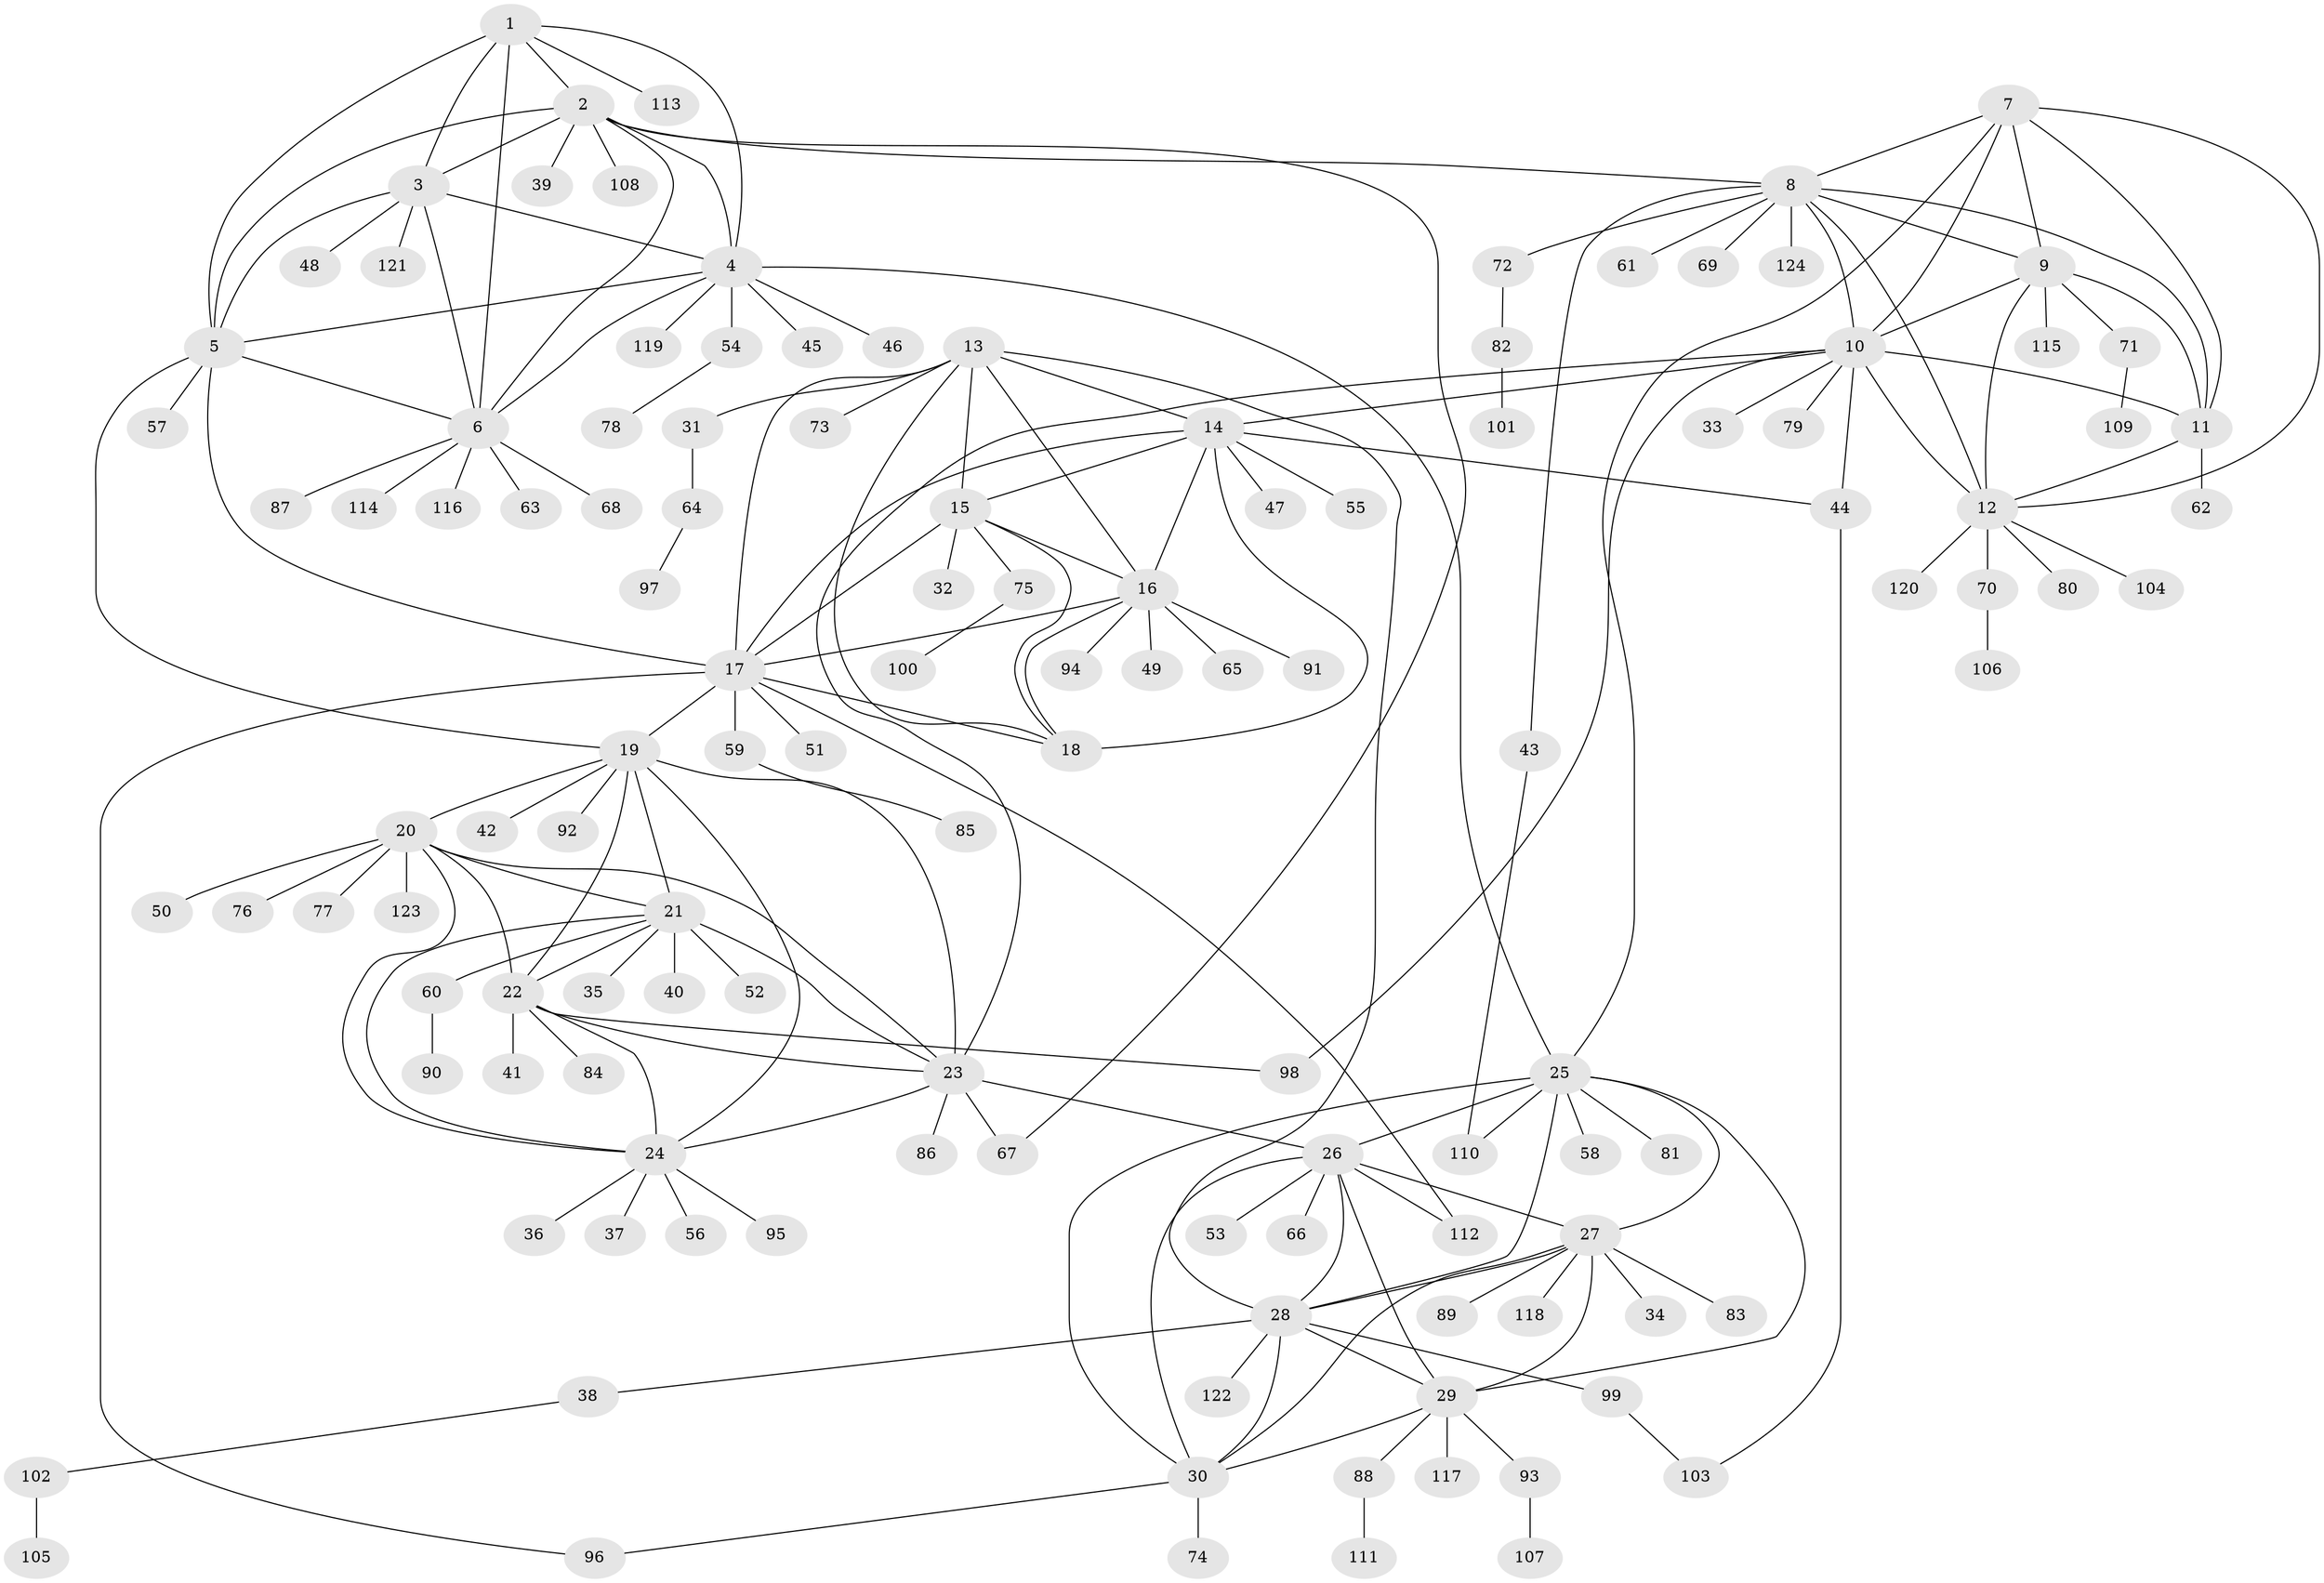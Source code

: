 // Generated by graph-tools (version 1.1) at 2025/26/03/09/25 03:26:42]
// undirected, 124 vertices, 186 edges
graph export_dot {
graph [start="1"]
  node [color=gray90,style=filled];
  1;
  2;
  3;
  4;
  5;
  6;
  7;
  8;
  9;
  10;
  11;
  12;
  13;
  14;
  15;
  16;
  17;
  18;
  19;
  20;
  21;
  22;
  23;
  24;
  25;
  26;
  27;
  28;
  29;
  30;
  31;
  32;
  33;
  34;
  35;
  36;
  37;
  38;
  39;
  40;
  41;
  42;
  43;
  44;
  45;
  46;
  47;
  48;
  49;
  50;
  51;
  52;
  53;
  54;
  55;
  56;
  57;
  58;
  59;
  60;
  61;
  62;
  63;
  64;
  65;
  66;
  67;
  68;
  69;
  70;
  71;
  72;
  73;
  74;
  75;
  76;
  77;
  78;
  79;
  80;
  81;
  82;
  83;
  84;
  85;
  86;
  87;
  88;
  89;
  90;
  91;
  92;
  93;
  94;
  95;
  96;
  97;
  98;
  99;
  100;
  101;
  102;
  103;
  104;
  105;
  106;
  107;
  108;
  109;
  110;
  111;
  112;
  113;
  114;
  115;
  116;
  117;
  118;
  119;
  120;
  121;
  122;
  123;
  124;
  1 -- 2;
  1 -- 3;
  1 -- 4;
  1 -- 5;
  1 -- 6;
  1 -- 113;
  2 -- 3;
  2 -- 4;
  2 -- 5;
  2 -- 6;
  2 -- 8;
  2 -- 39;
  2 -- 67;
  2 -- 108;
  3 -- 4;
  3 -- 5;
  3 -- 6;
  3 -- 48;
  3 -- 121;
  4 -- 5;
  4 -- 6;
  4 -- 25;
  4 -- 45;
  4 -- 46;
  4 -- 54;
  4 -- 119;
  5 -- 6;
  5 -- 17;
  5 -- 19;
  5 -- 57;
  6 -- 63;
  6 -- 68;
  6 -- 87;
  6 -- 114;
  6 -- 116;
  7 -- 8;
  7 -- 9;
  7 -- 10;
  7 -- 11;
  7 -- 12;
  7 -- 25;
  8 -- 9;
  8 -- 10;
  8 -- 11;
  8 -- 12;
  8 -- 43;
  8 -- 61;
  8 -- 69;
  8 -- 72;
  8 -- 124;
  9 -- 10;
  9 -- 11;
  9 -- 12;
  9 -- 71;
  9 -- 115;
  10 -- 11;
  10 -- 12;
  10 -- 14;
  10 -- 23;
  10 -- 33;
  10 -- 44;
  10 -- 79;
  10 -- 98;
  11 -- 12;
  11 -- 62;
  12 -- 70;
  12 -- 80;
  12 -- 104;
  12 -- 120;
  13 -- 14;
  13 -- 15;
  13 -- 16;
  13 -- 17;
  13 -- 18;
  13 -- 28;
  13 -- 31;
  13 -- 73;
  14 -- 15;
  14 -- 16;
  14 -- 17;
  14 -- 18;
  14 -- 44;
  14 -- 47;
  14 -- 55;
  15 -- 16;
  15 -- 17;
  15 -- 18;
  15 -- 32;
  15 -- 75;
  16 -- 17;
  16 -- 18;
  16 -- 49;
  16 -- 65;
  16 -- 91;
  16 -- 94;
  17 -- 18;
  17 -- 19;
  17 -- 51;
  17 -- 59;
  17 -- 96;
  17 -- 112;
  19 -- 20;
  19 -- 21;
  19 -- 22;
  19 -- 23;
  19 -- 24;
  19 -- 42;
  19 -- 92;
  20 -- 21;
  20 -- 22;
  20 -- 23;
  20 -- 24;
  20 -- 50;
  20 -- 76;
  20 -- 77;
  20 -- 123;
  21 -- 22;
  21 -- 23;
  21 -- 24;
  21 -- 35;
  21 -- 40;
  21 -- 52;
  21 -- 60;
  22 -- 23;
  22 -- 24;
  22 -- 41;
  22 -- 84;
  22 -- 98;
  23 -- 24;
  23 -- 26;
  23 -- 67;
  23 -- 86;
  24 -- 36;
  24 -- 37;
  24 -- 56;
  24 -- 95;
  25 -- 26;
  25 -- 27;
  25 -- 28;
  25 -- 29;
  25 -- 30;
  25 -- 58;
  25 -- 81;
  25 -- 110;
  26 -- 27;
  26 -- 28;
  26 -- 29;
  26 -- 30;
  26 -- 53;
  26 -- 66;
  26 -- 112;
  27 -- 28;
  27 -- 29;
  27 -- 30;
  27 -- 34;
  27 -- 83;
  27 -- 89;
  27 -- 118;
  28 -- 29;
  28 -- 30;
  28 -- 38;
  28 -- 99;
  28 -- 122;
  29 -- 30;
  29 -- 88;
  29 -- 93;
  29 -- 117;
  30 -- 74;
  30 -- 96;
  31 -- 64;
  38 -- 102;
  43 -- 110;
  44 -- 103;
  54 -- 78;
  59 -- 85;
  60 -- 90;
  64 -- 97;
  70 -- 106;
  71 -- 109;
  72 -- 82;
  75 -- 100;
  82 -- 101;
  88 -- 111;
  93 -- 107;
  99 -- 103;
  102 -- 105;
}
